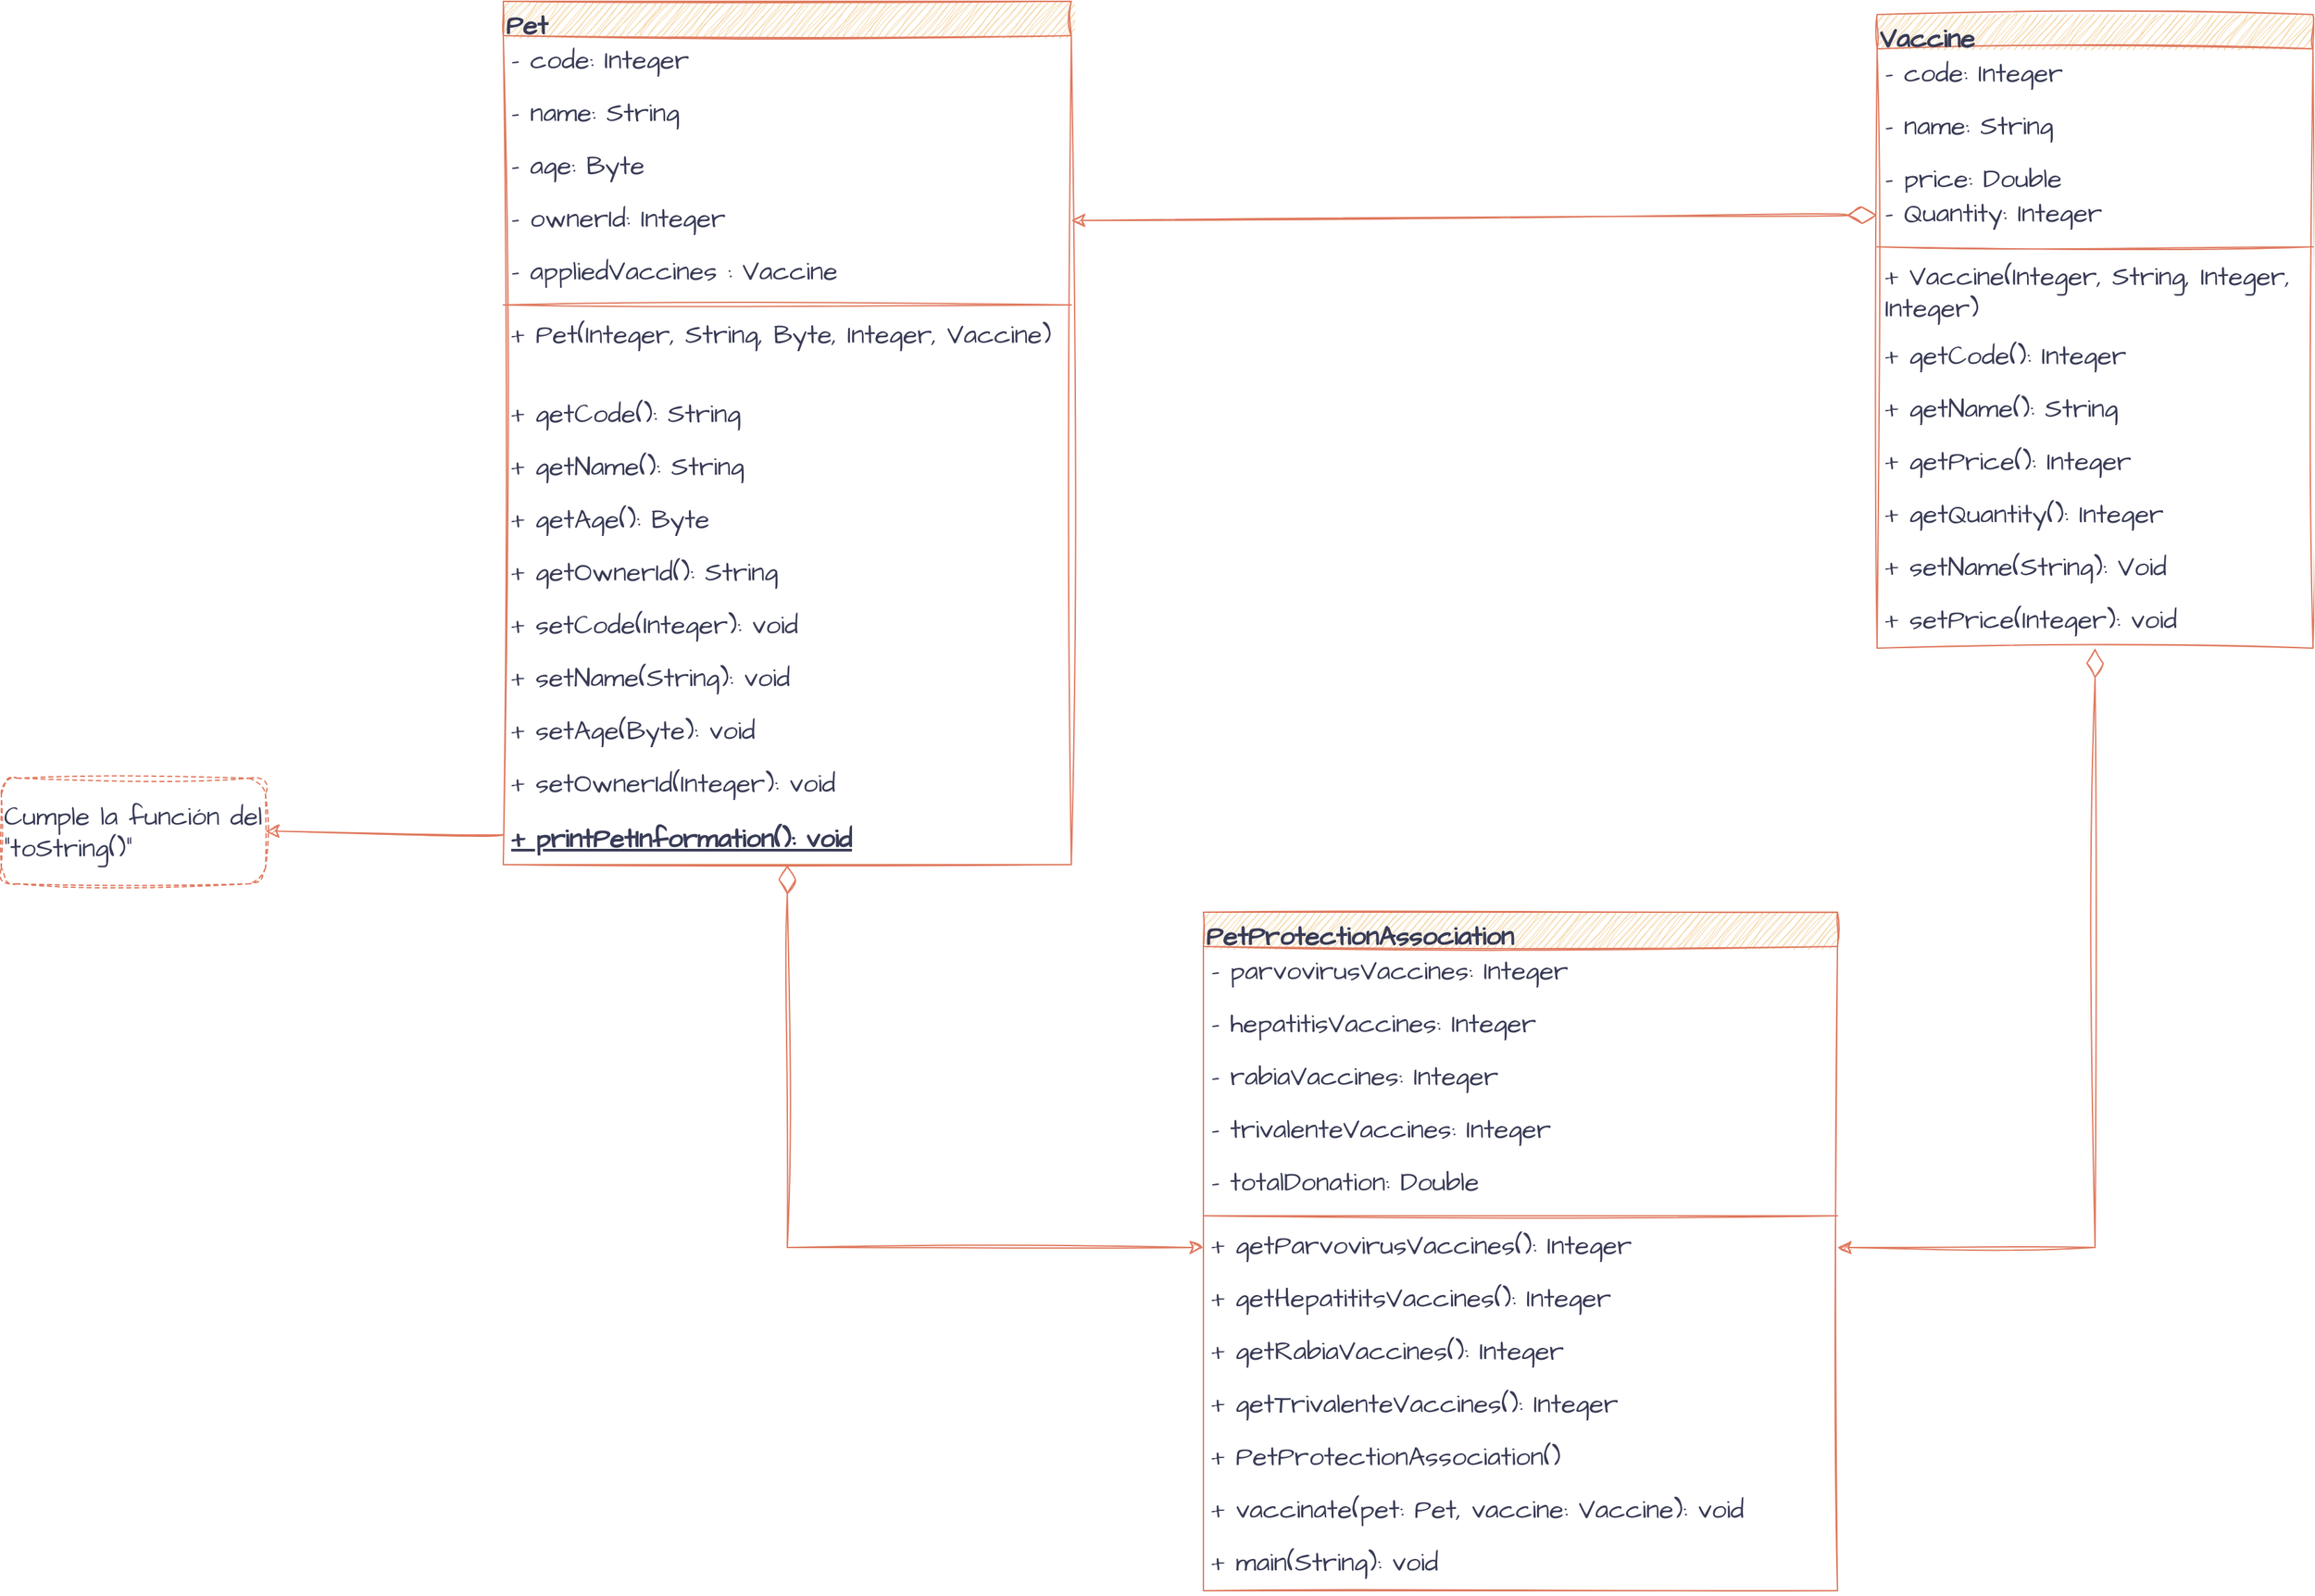 <mxfile version="22.0.2" type="device">
  <diagram id="C5RBs43oDa-KdzZeNtuy" name="Page-1">
    <mxGraphModel dx="3217" dy="1477" grid="1" gridSize="10" guides="1" tooltips="1" connect="1" arrows="1" fold="1" page="1" pageScale="1" pageWidth="827" pageHeight="1169" math="0" shadow="0">
      <root>
        <mxCell id="WIyWlLk6GJQsqaUBKTNV-0" />
        <mxCell id="WIyWlLk6GJQsqaUBKTNV-1" parent="WIyWlLk6GJQsqaUBKTNV-0" />
        <mxCell id="9QMNmNmVJkwiS58PLL3N-5" style="edgeStyle=orthogonalEdgeStyle;rounded=0;orthogonalLoop=1;jettySize=auto;html=1;entryX=0;entryY=0.5;entryDx=0;entryDy=0;fontSize=12;startSize=20;endSize=8;startArrow=diamondThin;startFill=0;strokeWidth=1;endArrow=classic;endFill=1;sourcePerimeterSpacing=0;sketch=1;curveFitting=1;jiggle=2;labelBackgroundColor=none;strokeColor=#E07A5F;fontColor=default;fontFamily=Architects Daughter;fontSource=https%3A%2F%2Ffonts.googleapis.com%2Fcss%3Ffamily%3DArchitects%2BDaughter;" edge="1" parent="WIyWlLk6GJQsqaUBKTNV-1" source="s-cDR5zDLqDyJoDuvzJl-0" target="9QMNmNmVJkwiS58PLL3N-0">
          <mxGeometry relative="1" as="geometry" />
        </mxCell>
        <mxCell id="s-cDR5zDLqDyJoDuvzJl-0" value="Pet" style="swimlane;fontStyle=1;align=left;verticalAlign=top;childLayout=stackLayout;horizontal=1;startSize=26;horizontalStack=0;resizeParent=1;resizeParentMax=0;resizeLast=0;collapsible=1;marginBottom=0;whiteSpace=wrap;html=1;rounded=0;labelBackgroundColor=none;fontFamily=Architects Daughter;fontSize=20;sketch=1;curveFitting=1;jiggle=2;fillColor=#F2CC8F;strokeColor=#E07A5F;fontColor=#393C56;fontSource=https%3A%2F%2Ffonts.googleapis.com%2Fcss%3Ffamily%3DArchitects%2BDaughter;" parent="WIyWlLk6GJQsqaUBKTNV-1" vertex="1">
          <mxGeometry x="120" y="80" width="430" height="654" as="geometry" />
        </mxCell>
        <mxCell id="s-cDR5zDLqDyJoDuvzJl-1" value="- code: Integer" style="text;strokeColor=none;fillColor=none;align=left;verticalAlign=top;spacingLeft=4;spacingRight=4;overflow=hidden;rotatable=0;points=[[0,0.5],[1,0.5]];portConstraint=eastwest;whiteSpace=wrap;html=1;rounded=0;labelBackgroundColor=none;fontFamily=Architects Daughter;fontSize=20;sketch=1;curveFitting=1;jiggle=2;fontColor=#393C56;fontSource=https%3A%2F%2Ffonts.googleapis.com%2Fcss%3Ffamily%3DArchitects%2BDaughter;" parent="s-cDR5zDLqDyJoDuvzJl-0" vertex="1">
          <mxGeometry y="26" width="430" height="40" as="geometry" />
        </mxCell>
        <mxCell id="s-cDR5zDLqDyJoDuvzJl-4" value="- name: String" style="text;strokeColor=none;fillColor=none;align=left;verticalAlign=top;spacingLeft=4;spacingRight=4;overflow=hidden;rotatable=0;points=[[0,0.5],[1,0.5]];portConstraint=eastwest;whiteSpace=wrap;html=1;rounded=0;labelBackgroundColor=none;fontFamily=Architects Daughter;fontSize=20;sketch=1;curveFitting=1;jiggle=2;fontColor=#393C56;fontSource=https%3A%2F%2Ffonts.googleapis.com%2Fcss%3Ffamily%3DArchitects%2BDaughter;" parent="s-cDR5zDLqDyJoDuvzJl-0" vertex="1">
          <mxGeometry y="66" width="430" height="40" as="geometry" />
        </mxCell>
        <mxCell id="s-cDR5zDLqDyJoDuvzJl-5" value="- age: Byte" style="text;strokeColor=none;fillColor=none;align=left;verticalAlign=top;spacingLeft=4;spacingRight=4;overflow=hidden;rotatable=0;points=[[0,0.5],[1,0.5]];portConstraint=eastwest;whiteSpace=wrap;html=1;rounded=0;labelBackgroundColor=none;fontFamily=Architects Daughter;fontSize=20;sketch=1;curveFitting=1;jiggle=2;fontColor=#393C56;fontSource=https%3A%2F%2Ffonts.googleapis.com%2Fcss%3Ffamily%3DArchitects%2BDaughter;" parent="s-cDR5zDLqDyJoDuvzJl-0" vertex="1">
          <mxGeometry y="106" width="430" height="40" as="geometry" />
        </mxCell>
        <mxCell id="s-cDR5zDLqDyJoDuvzJl-6" value="- ownerId: Integer" style="text;strokeColor=none;fillColor=none;align=left;verticalAlign=top;spacingLeft=4;spacingRight=4;overflow=hidden;rotatable=0;points=[[0,0.5],[1,0.5]];portConstraint=eastwest;whiteSpace=wrap;html=1;rounded=0;labelBackgroundColor=none;fontFamily=Architects Daughter;fontSize=20;sketch=1;curveFitting=1;jiggle=2;fontColor=#393C56;fontSource=https%3A%2F%2Ffonts.googleapis.com%2Fcss%3Ffamily%3DArchitects%2BDaughter;" parent="s-cDR5zDLqDyJoDuvzJl-0" vertex="1">
          <mxGeometry y="146" width="430" height="40" as="geometry" />
        </mxCell>
        <mxCell id="s-cDR5zDLqDyJoDuvzJl-7" value="- appliedVaccines : Vaccine" style="text;strokeColor=none;fillColor=none;align=left;verticalAlign=top;spacingLeft=4;spacingRight=4;overflow=hidden;rotatable=0;points=[[0,0.5],[1,0.5]];portConstraint=eastwest;whiteSpace=wrap;html=1;rounded=0;labelBackgroundColor=none;fontFamily=Architects Daughter;fontSize=20;sketch=1;curveFitting=1;jiggle=2;fontColor=#393C56;fontSource=https%3A%2F%2Ffonts.googleapis.com%2Fcss%3Ffamily%3DArchitects%2BDaughter;" parent="s-cDR5zDLqDyJoDuvzJl-0" vertex="1">
          <mxGeometry y="186" width="430" height="40" as="geometry" />
        </mxCell>
        <mxCell id="s-cDR5zDLqDyJoDuvzJl-2" value="" style="line;strokeWidth=1;fillColor=none;align=left;verticalAlign=middle;spacingTop=-1;spacingLeft=3;spacingRight=3;rotatable=0;labelPosition=right;points=[];portConstraint=eastwest;rounded=0;labelBackgroundColor=none;fontSize=20;fontFamily=Architects Daughter;sketch=1;curveFitting=1;jiggle=2;strokeColor=#E07A5F;fontColor=#393C56;fontSource=https%3A%2F%2Ffonts.googleapis.com%2Fcss%3Ffamily%3DArchitects%2BDaughter;" parent="s-cDR5zDLqDyJoDuvzJl-0" vertex="1">
          <mxGeometry y="226" width="430" height="8" as="geometry" />
        </mxCell>
        <mxCell id="RIRtDlf__ccD125BJFYe-2" value="+ Pet(Integer, String, Byte, Integer, Vaccine)" style="text;strokeColor=none;fillColor=none;align=left;verticalAlign=top;spacingLeft=4;spacingRight=4;overflow=hidden;rotatable=0;points=[[0,0.5],[1,0.5]];portConstraint=eastwest;whiteSpace=wrap;html=1;rounded=0;labelBackgroundColor=none;fontFamily=Architects Daughter;fontSize=20;sketch=1;curveFitting=1;jiggle=2;fontColor=#393C56;fontSource=https%3A%2F%2Ffonts.googleapis.com%2Fcss%3Ffamily%3DArchitects%2BDaughter;" parent="s-cDR5zDLqDyJoDuvzJl-0" vertex="1">
          <mxGeometry y="234" width="430" height="60" as="geometry" />
        </mxCell>
        <mxCell id="RIRtDlf__ccD125BJFYe-3" value="+ getCode(): String" style="text;strokeColor=none;fillColor=none;align=left;verticalAlign=top;spacingLeft=4;spacingRight=4;overflow=hidden;rotatable=0;points=[[0,0.5],[1,0.5]];portConstraint=eastwest;whiteSpace=wrap;html=1;rounded=0;labelBackgroundColor=none;fontFamily=Architects Daughter;fontSize=20;sketch=1;curveFitting=1;jiggle=2;fontColor=#393C56;fontSource=https%3A%2F%2Ffonts.googleapis.com%2Fcss%3Ffamily%3DArchitects%2BDaughter;" parent="s-cDR5zDLqDyJoDuvzJl-0" vertex="1">
          <mxGeometry y="294" width="430" height="40" as="geometry" />
        </mxCell>
        <mxCell id="RIRtDlf__ccD125BJFYe-4" value="+ getName(): String" style="text;strokeColor=none;fillColor=none;align=left;verticalAlign=top;spacingLeft=4;spacingRight=4;overflow=hidden;rotatable=0;points=[[0,0.5],[1,0.5]];portConstraint=eastwest;whiteSpace=wrap;html=1;rounded=0;labelBackgroundColor=none;fontFamily=Architects Daughter;fontSize=20;sketch=1;curveFitting=1;jiggle=2;fontColor=#393C56;fontSource=https%3A%2F%2Ffonts.googleapis.com%2Fcss%3Ffamily%3DArchitects%2BDaughter;" parent="s-cDR5zDLqDyJoDuvzJl-0" vertex="1">
          <mxGeometry y="334" width="430" height="40" as="geometry" />
        </mxCell>
        <mxCell id="RIRtDlf__ccD125BJFYe-5" value="+ getAge(): Byte" style="text;strokeColor=none;fillColor=none;align=left;verticalAlign=top;spacingLeft=4;spacingRight=4;overflow=hidden;rotatable=0;points=[[0,0.5],[1,0.5]];portConstraint=eastwest;whiteSpace=wrap;html=1;rounded=0;labelBackgroundColor=none;fontFamily=Architects Daughter;fontSize=20;sketch=1;curveFitting=1;jiggle=2;fontColor=#393C56;fontSource=https%3A%2F%2Ffonts.googleapis.com%2Fcss%3Ffamily%3DArchitects%2BDaughter;" parent="s-cDR5zDLqDyJoDuvzJl-0" vertex="1">
          <mxGeometry y="374" width="430" height="40" as="geometry" />
        </mxCell>
        <mxCell id="RIRtDlf__ccD125BJFYe-6" value="+ getOwnerId(): String" style="text;strokeColor=none;fillColor=none;align=left;verticalAlign=top;spacingLeft=4;spacingRight=4;overflow=hidden;rotatable=0;points=[[0,0.5],[1,0.5]];portConstraint=eastwest;whiteSpace=wrap;html=1;rounded=0;labelBackgroundColor=none;fontFamily=Architects Daughter;fontSize=20;sketch=1;curveFitting=1;jiggle=2;fontColor=#393C56;fontSource=https%3A%2F%2Ffonts.googleapis.com%2Fcss%3Ffamily%3DArchitects%2BDaughter;" parent="s-cDR5zDLqDyJoDuvzJl-0" vertex="1">
          <mxGeometry y="414" width="430" height="40" as="geometry" />
        </mxCell>
        <mxCell id="RIRtDlf__ccD125BJFYe-8" value="+ setCode(Integer): void" style="text;strokeColor=none;fillColor=none;align=left;verticalAlign=top;spacingLeft=4;spacingRight=4;overflow=hidden;rotatable=0;points=[[0,0.5],[1,0.5]];portConstraint=eastwest;whiteSpace=wrap;html=1;rounded=0;labelBackgroundColor=none;fontFamily=Architects Daughter;fontSize=20;glass=0;shadow=0;noLabel=0;portConstraintRotation=0;snapToPoint=0;fixDash=0;metaEdit=0;backgroundOutline=0;sketch=1;curveFitting=1;jiggle=2;fontColor=#393C56;fontSource=https%3A%2F%2Ffonts.googleapis.com%2Fcss%3Ffamily%3DArchitects%2BDaughter;" parent="s-cDR5zDLqDyJoDuvzJl-0" vertex="1">
          <mxGeometry y="454" width="430" height="40" as="geometry" />
        </mxCell>
        <mxCell id="RIRtDlf__ccD125BJFYe-9" value="+ setName(String): void" style="text;strokeColor=none;fillColor=none;align=left;verticalAlign=top;spacingLeft=4;spacingRight=4;overflow=hidden;rotatable=0;points=[[0,0.5],[1,0.5]];portConstraint=eastwest;whiteSpace=wrap;html=1;rounded=0;labelBackgroundColor=none;fontFamily=Architects Daughter;fontSize=20;glass=0;shadow=0;noLabel=0;portConstraintRotation=0;snapToPoint=0;fixDash=0;metaEdit=0;backgroundOutline=0;sketch=1;curveFitting=1;jiggle=2;fontColor=#393C56;fontSource=https%3A%2F%2Ffonts.googleapis.com%2Fcss%3Ffamily%3DArchitects%2BDaughter;" parent="s-cDR5zDLqDyJoDuvzJl-0" vertex="1">
          <mxGeometry y="494" width="430" height="40" as="geometry" />
        </mxCell>
        <mxCell id="RIRtDlf__ccD125BJFYe-10" value="+ setAge(Byte): void" style="text;strokeColor=none;fillColor=none;align=left;verticalAlign=top;spacingLeft=4;spacingRight=4;overflow=hidden;rotatable=0;points=[[0,0.5],[1,0.5]];portConstraint=eastwest;whiteSpace=wrap;html=1;rounded=0;labelBackgroundColor=none;fontFamily=Architects Daughter;fontSize=20;glass=0;shadow=0;noLabel=0;portConstraintRotation=0;snapToPoint=0;fixDash=0;metaEdit=0;backgroundOutline=0;sketch=1;curveFitting=1;jiggle=2;fontColor=#393C56;fontSource=https%3A%2F%2Ffonts.googleapis.com%2Fcss%3Ffamily%3DArchitects%2BDaughter;" parent="s-cDR5zDLqDyJoDuvzJl-0" vertex="1">
          <mxGeometry y="534" width="430" height="40" as="geometry" />
        </mxCell>
        <mxCell id="RIRtDlf__ccD125BJFYe-11" value="+ setOwnerId(Integer): void" style="text;strokeColor=none;fillColor=none;align=left;verticalAlign=top;spacingLeft=4;spacingRight=4;overflow=hidden;rotatable=0;points=[[0,0.5],[1,0.5]];portConstraint=eastwest;whiteSpace=wrap;html=1;rounded=0;labelBackgroundColor=none;fontFamily=Architects Daughter;fontSize=20;glass=0;shadow=0;noLabel=0;portConstraintRotation=0;snapToPoint=0;fixDash=0;metaEdit=0;backgroundOutline=0;sketch=1;curveFitting=1;jiggle=2;fontColor=#393C56;fontSource=https%3A%2F%2Ffonts.googleapis.com%2Fcss%3Ffamily%3DArchitects%2BDaughter;" parent="s-cDR5zDLqDyJoDuvzJl-0" vertex="1">
          <mxGeometry y="574" width="430" height="40" as="geometry" />
        </mxCell>
        <mxCell id="s-cDR5zDLqDyJoDuvzJl-3" value="+ printPetInformation(): void" style="text;strokeColor=none;fillColor=none;align=left;verticalAlign=middle;spacingLeft=4;spacingRight=4;overflow=hidden;rotatable=0;points=[[0,0.5],[1,0.5]];portConstraint=eastwest;whiteSpace=wrap;html=1;rounded=0;labelBackgroundColor=none;fontFamily=Architects Daughter;fontSize=20;glass=0;shadow=0;noLabel=0;portConstraintRotation=0;snapToPoint=0;fixDash=0;metaEdit=0;backgroundOutline=0;fontStyle=5;sketch=1;curveFitting=1;jiggle=2;fontColor=#393C56;fontSource=https%3A%2F%2Ffonts.googleapis.com%2Fcss%3Ffamily%3DArchitects%2BDaughter;" parent="s-cDR5zDLqDyJoDuvzJl-0" vertex="1">
          <mxGeometry y="614" width="430" height="40" as="geometry" />
        </mxCell>
        <mxCell id="9QMNmNmVJkwiS58PLL3N-7" style="edgeStyle=orthogonalEdgeStyle;rounded=0;orthogonalLoop=1;jettySize=auto;html=1;entryX=1;entryY=0.5;entryDx=0;entryDy=0;fontSize=12;startSize=20;endSize=8;endArrow=classic;endFill=1;startArrow=diamondThin;startFill=0;sketch=1;curveFitting=1;jiggle=2;labelBackgroundColor=none;strokeColor=#E07A5F;fontColor=default;fontFamily=Architects Daughter;fontSource=https%3A%2F%2Ffonts.googleapis.com%2Fcss%3Ffamily%3DArchitects%2BDaughter;" edge="1" parent="WIyWlLk6GJQsqaUBKTNV-1" source="s-cDR5zDLqDyJoDuvzJl-9" target="9QMNmNmVJkwiS58PLL3N-0">
          <mxGeometry relative="1" as="geometry" />
        </mxCell>
        <mxCell id="s-cDR5zDLqDyJoDuvzJl-9" value="Vaccine" style="swimlane;fontStyle=1;align=left;verticalAlign=top;childLayout=stackLayout;horizontal=1;startSize=26;horizontalStack=0;resizeParent=1;resizeParentMax=0;resizeLast=0;collapsible=1;marginBottom=0;whiteSpace=wrap;html=1;rounded=0;labelBackgroundColor=none;fontSize=20;fontFamily=Architects Daughter;sketch=1;curveFitting=1;jiggle=2;fillColor=#F2CC8F;strokeColor=#E07A5F;fontColor=#393C56;fontSource=https%3A%2F%2Ffonts.googleapis.com%2Fcss%3Ffamily%3DArchitects%2BDaughter;" parent="WIyWlLk6GJQsqaUBKTNV-1" vertex="1">
          <mxGeometry x="1160" y="90" width="330" height="480" as="geometry" />
        </mxCell>
        <mxCell id="s-cDR5zDLqDyJoDuvzJl-10" value="- code: Integer" style="text;strokeColor=none;fillColor=none;align=left;verticalAlign=top;spacingLeft=4;spacingRight=4;overflow=hidden;rotatable=0;points=[[0,0.5],[1,0.5]];portConstraint=eastwest;whiteSpace=wrap;html=1;rounded=0;labelBackgroundColor=none;fontFamily=Architects Daughter;fontSize=20;sketch=1;curveFitting=1;jiggle=2;fontColor=#393C56;fontSource=https%3A%2F%2Ffonts.googleapis.com%2Fcss%3Ffamily%3DArchitects%2BDaughter;" parent="s-cDR5zDLqDyJoDuvzJl-9" vertex="1">
          <mxGeometry y="26" width="330" height="40" as="geometry" />
        </mxCell>
        <mxCell id="s-cDR5zDLqDyJoDuvzJl-11" value="- name: String" style="text;strokeColor=none;fillColor=none;align=left;verticalAlign=top;spacingLeft=4;spacingRight=4;overflow=hidden;rotatable=0;points=[[0,0.5],[1,0.5]];portConstraint=eastwest;whiteSpace=wrap;html=1;rounded=0;labelBackgroundColor=none;fontFamily=Architects Daughter;fontSize=20;sketch=1;curveFitting=1;jiggle=2;fontColor=#393C56;fontSource=https%3A%2F%2Ffonts.googleapis.com%2Fcss%3Ffamily%3DArchitects%2BDaughter;" parent="s-cDR5zDLqDyJoDuvzJl-9" vertex="1">
          <mxGeometry y="66" width="330" height="40" as="geometry" />
        </mxCell>
        <mxCell id="s-cDR5zDLqDyJoDuvzJl-12" value="- price: Double" style="text;strokeColor=none;fillColor=none;align=left;verticalAlign=top;spacingLeft=4;spacingRight=4;overflow=hidden;rotatable=0;points=[[0,0.5],[1,0.5]];portConstraint=eastwest;whiteSpace=wrap;html=1;rounded=0;labelBackgroundColor=none;fontFamily=Architects Daughter;fontSize=20;sketch=1;curveFitting=1;jiggle=2;fontColor=#393C56;fontSource=https%3A%2F%2Ffonts.googleapis.com%2Fcss%3Ffamily%3DArchitects%2BDaughter;" parent="s-cDR5zDLqDyJoDuvzJl-9" vertex="1">
          <mxGeometry y="106" width="330" height="26" as="geometry" />
        </mxCell>
        <mxCell id="s-cDR5zDLqDyJoDuvzJl-19" value="- Quantity: Integer" style="text;strokeColor=none;fillColor=none;align=left;verticalAlign=top;spacingLeft=4;spacingRight=4;overflow=hidden;rotatable=0;points=[[0,0.5],[1,0.5]];portConstraint=eastwest;whiteSpace=wrap;html=1;rounded=0;labelBackgroundColor=none;fontFamily=Architects Daughter;fontSize=20;sketch=1;curveFitting=1;jiggle=2;fontColor=#393C56;fontSource=https%3A%2F%2Ffonts.googleapis.com%2Fcss%3Ffamily%3DArchitects%2BDaughter;" parent="s-cDR5zDLqDyJoDuvzJl-9" vertex="1">
          <mxGeometry y="132" width="330" height="40" as="geometry" />
        </mxCell>
        <mxCell id="s-cDR5zDLqDyJoDuvzJl-15" value="" style="line;strokeWidth=1;fillColor=none;align=left;verticalAlign=middle;spacingTop=-1;spacingLeft=3;spacingRight=3;rotatable=0;labelPosition=right;points=[];portConstraint=eastwest;rounded=0;labelBackgroundColor=none;fontSize=20;fontFamily=Architects Daughter;sketch=1;curveFitting=1;jiggle=2;strokeColor=#E07A5F;fontColor=#393C56;fontSource=https%3A%2F%2Ffonts.googleapis.com%2Fcss%3Ffamily%3DArchitects%2BDaughter;" parent="s-cDR5zDLqDyJoDuvzJl-9" vertex="1">
          <mxGeometry y="172" width="330" height="8" as="geometry" />
        </mxCell>
        <mxCell id="RIRtDlf__ccD125BJFYe-13" value="+ Vaccine(Integer, String, Integer, Integer)" style="text;strokeColor=none;fillColor=none;align=left;verticalAlign=top;spacingLeft=4;spacingRight=4;overflow=hidden;rotatable=0;points=[[0,0.5],[1,0.5]];portConstraint=eastwest;whiteSpace=wrap;html=1;rounded=0;labelBackgroundColor=none;fontFamily=Architects Daughter;fontSize=20;sketch=1;curveFitting=1;jiggle=2;fontColor=#393C56;fontSource=https%3A%2F%2Ffonts.googleapis.com%2Fcss%3Ffamily%3DArchitects%2BDaughter;" parent="s-cDR5zDLqDyJoDuvzJl-9" vertex="1">
          <mxGeometry y="180" width="330" height="60" as="geometry" />
        </mxCell>
        <mxCell id="RIRtDlf__ccD125BJFYe-14" value="+ getCode(): Integer" style="text;strokeColor=none;fillColor=none;align=left;verticalAlign=top;spacingLeft=4;spacingRight=4;overflow=hidden;rotatable=0;points=[[0,0.5],[1,0.5]];portConstraint=eastwest;whiteSpace=wrap;html=1;rounded=0;labelBackgroundColor=none;fontFamily=Architects Daughter;fontSize=20;sketch=1;curveFitting=1;jiggle=2;fontColor=#393C56;fontSource=https%3A%2F%2Ffonts.googleapis.com%2Fcss%3Ffamily%3DArchitects%2BDaughter;" parent="s-cDR5zDLqDyJoDuvzJl-9" vertex="1">
          <mxGeometry y="240" width="330" height="40" as="geometry" />
        </mxCell>
        <mxCell id="RIRtDlf__ccD125BJFYe-15" value="+ getName(): String" style="text;strokeColor=none;fillColor=none;align=left;verticalAlign=top;spacingLeft=4;spacingRight=4;overflow=hidden;rotatable=0;points=[[0,0.5],[1,0.5]];portConstraint=eastwest;whiteSpace=wrap;html=1;rounded=0;labelBackgroundColor=none;fontFamily=Architects Daughter;fontSize=20;sketch=1;curveFitting=1;jiggle=2;fontColor=#393C56;fontSource=https%3A%2F%2Ffonts.googleapis.com%2Fcss%3Ffamily%3DArchitects%2BDaughter;" parent="s-cDR5zDLqDyJoDuvzJl-9" vertex="1">
          <mxGeometry y="280" width="330" height="40" as="geometry" />
        </mxCell>
        <mxCell id="RIRtDlf__ccD125BJFYe-16" value="+ getPrice(): Integer" style="text;strokeColor=none;fillColor=none;align=left;verticalAlign=top;spacingLeft=4;spacingRight=4;overflow=hidden;rotatable=0;points=[[0,0.5],[1,0.5]];portConstraint=eastwest;whiteSpace=wrap;html=1;rounded=0;labelBackgroundColor=none;fontFamily=Architects Daughter;fontSize=20;sketch=1;curveFitting=1;jiggle=2;fontColor=#393C56;fontSource=https%3A%2F%2Ffonts.googleapis.com%2Fcss%3Ffamily%3DArchitects%2BDaughter;" parent="s-cDR5zDLqDyJoDuvzJl-9" vertex="1">
          <mxGeometry y="320" width="330" height="40" as="geometry" />
        </mxCell>
        <mxCell id="RIRtDlf__ccD125BJFYe-17" value="+ getQuantity(): Integer" style="text;strokeColor=none;fillColor=none;align=left;verticalAlign=top;spacingLeft=4;spacingRight=4;overflow=hidden;rotatable=0;points=[[0,0.5],[1,0.5]];portConstraint=eastwest;whiteSpace=wrap;html=1;rounded=0;labelBackgroundColor=none;fontFamily=Architects Daughter;fontSize=20;sketch=1;curveFitting=1;jiggle=2;fontColor=#393C56;fontSource=https%3A%2F%2Ffonts.googleapis.com%2Fcss%3Ffamily%3DArchitects%2BDaughter;" parent="s-cDR5zDLqDyJoDuvzJl-9" vertex="1">
          <mxGeometry y="360" width="330" height="40" as="geometry" />
        </mxCell>
        <mxCell id="SYzShqRqQN84-Aiarfp--0" value="+ setName(String): Void" style="text;strokeColor=none;fillColor=none;align=left;verticalAlign=top;spacingLeft=4;spacingRight=4;overflow=hidden;rotatable=0;points=[[0,0.5],[1,0.5]];portConstraint=eastwest;whiteSpace=wrap;html=1;rounded=0;labelBackgroundColor=none;fontFamily=Architects Daughter;fontSize=20;sketch=1;curveFitting=1;jiggle=2;fontColor=#393C56;fontSource=https%3A%2F%2Ffonts.googleapis.com%2Fcss%3Ffamily%3DArchitects%2BDaughter;" parent="s-cDR5zDLqDyJoDuvzJl-9" vertex="1">
          <mxGeometry y="400" width="330" height="40" as="geometry" />
        </mxCell>
        <mxCell id="SYzShqRqQN84-Aiarfp--1" value="+ setPrice(Integer): void" style="text;strokeColor=none;fillColor=none;align=left;verticalAlign=top;spacingLeft=4;spacingRight=4;overflow=hidden;rotatable=0;points=[[0,0.5],[1,0.5]];portConstraint=eastwest;whiteSpace=wrap;html=1;rounded=0;labelBackgroundColor=none;fontFamily=Architects Daughter;fontSize=20;sketch=1;curveFitting=1;jiggle=2;fontColor=#393C56;fontSource=https%3A%2F%2Ffonts.googleapis.com%2Fcss%3Ffamily%3DArchitects%2BDaughter;" parent="s-cDR5zDLqDyJoDuvzJl-9" vertex="1">
          <mxGeometry y="440" width="330" height="40" as="geometry" />
        </mxCell>
        <mxCell id="ijpxQK83YY_1SpdZP8aC-0" value="PetProtectionAssociation" style="swimlane;fontStyle=1;align=left;verticalAlign=top;childLayout=stackLayout;horizontal=1;startSize=26;horizontalStack=0;resizeParent=1;resizeParentMax=0;resizeLast=0;collapsible=1;marginBottom=0;whiteSpace=wrap;html=1;hachureGap=4;fontFamily=Architects Daughter;fontSize=20;labelBackgroundColor=none;sketch=1;curveFitting=1;jiggle=2;fillColor=#F2CC8F;strokeColor=#E07A5F;fontColor=#393C56;fontSource=https%3A%2F%2Ffonts.googleapis.com%2Fcss%3Ffamily%3DArchitects%2BDaughter;" parent="WIyWlLk6GJQsqaUBKTNV-1" vertex="1">
          <mxGeometry x="650" y="770" width="480" height="514" as="geometry" />
        </mxCell>
        <mxCell id="ijpxQK83YY_1SpdZP8aC-1" value="- parvovirusVaccines: Integer" style="text;strokeColor=none;fillColor=none;align=left;verticalAlign=top;spacingLeft=4;spacingRight=4;overflow=hidden;rotatable=0;points=[[0,0.5],[1,0.5]];portConstraint=eastwest;whiteSpace=wrap;html=1;fontSize=20;fontFamily=Architects Daughter;labelBackgroundColor=none;sketch=1;curveFitting=1;jiggle=2;fontColor=#393C56;fontSource=https%3A%2F%2Ffonts.googleapis.com%2Fcss%3Ffamily%3DArchitects%2BDaughter;" parent="ijpxQK83YY_1SpdZP8aC-0" vertex="1">
          <mxGeometry y="26" width="480" height="40" as="geometry" />
        </mxCell>
        <mxCell id="ijpxQK83YY_1SpdZP8aC-25" value="- hepatitisVaccines: Integer" style="text;strokeColor=none;fillColor=none;align=left;verticalAlign=top;spacingLeft=4;spacingRight=4;overflow=hidden;rotatable=0;points=[[0,0.5],[1,0.5]];portConstraint=eastwest;whiteSpace=wrap;html=1;fontSize=20;fontFamily=Architects Daughter;labelBackgroundColor=none;sketch=1;curveFitting=1;jiggle=2;fontColor=#393C56;fontSource=https%3A%2F%2Ffonts.googleapis.com%2Fcss%3Ffamily%3DArchitects%2BDaughter;" parent="ijpxQK83YY_1SpdZP8aC-0" vertex="1">
          <mxGeometry y="66" width="480" height="40" as="geometry" />
        </mxCell>
        <mxCell id="ijpxQK83YY_1SpdZP8aC-26" value="- rabiaVaccines: Integer" style="text;strokeColor=none;fillColor=none;align=left;verticalAlign=top;spacingLeft=4;spacingRight=4;overflow=hidden;rotatable=0;points=[[0,0.5],[1,0.5]];portConstraint=eastwest;whiteSpace=wrap;html=1;fontSize=20;fontFamily=Architects Daughter;labelBackgroundColor=none;sketch=1;curveFitting=1;jiggle=2;fontColor=#393C56;fontSource=https%3A%2F%2Ffonts.googleapis.com%2Fcss%3Ffamily%3DArchitects%2BDaughter;" parent="ijpxQK83YY_1SpdZP8aC-0" vertex="1">
          <mxGeometry y="106" width="480" height="40" as="geometry" />
        </mxCell>
        <mxCell id="ijpxQK83YY_1SpdZP8aC-27" value="- trivalenteVaccines: Integer" style="text;strokeColor=none;fillColor=none;align=left;verticalAlign=top;spacingLeft=4;spacingRight=4;overflow=hidden;rotatable=0;points=[[0,0.5],[1,0.5]];portConstraint=eastwest;whiteSpace=wrap;html=1;fontSize=20;fontFamily=Architects Daughter;labelBackgroundColor=none;sketch=1;curveFitting=1;jiggle=2;fontColor=#393C56;fontSource=https%3A%2F%2Ffonts.googleapis.com%2Fcss%3Ffamily%3DArchitects%2BDaughter;" parent="ijpxQK83YY_1SpdZP8aC-0" vertex="1">
          <mxGeometry y="146" width="480" height="40" as="geometry" />
        </mxCell>
        <mxCell id="ijpxQK83YY_1SpdZP8aC-28" value="- totalDonation: Double" style="text;strokeColor=none;fillColor=none;align=left;verticalAlign=top;spacingLeft=4;spacingRight=4;overflow=hidden;rotatable=0;points=[[0,0.5],[1,0.5]];portConstraint=eastwest;whiteSpace=wrap;html=1;fontSize=20;fontFamily=Architects Daughter;labelBackgroundColor=none;sketch=1;curveFitting=1;jiggle=2;fontColor=#393C56;fontSource=https%3A%2F%2Ffonts.googleapis.com%2Fcss%3Ffamily%3DArchitects%2BDaughter;" parent="ijpxQK83YY_1SpdZP8aC-0" vertex="1">
          <mxGeometry y="186" width="480" height="40" as="geometry" />
        </mxCell>
        <mxCell id="ijpxQK83YY_1SpdZP8aC-2" value="" style="line;strokeWidth=1;fillColor=none;align=left;verticalAlign=middle;spacingTop=-1;spacingLeft=3;spacingRight=3;rotatable=0;labelPosition=right;points=[];portConstraint=eastwest;hachureGap=4;fontFamily=Architects Daughter;fontSize=20;labelBackgroundColor=none;sketch=1;curveFitting=1;jiggle=2;strokeColor=#E07A5F;fontColor=#393C56;fontSource=https%3A%2F%2Ffonts.googleapis.com%2Fcss%3Ffamily%3DArchitects%2BDaughter;" parent="ijpxQK83YY_1SpdZP8aC-0" vertex="1">
          <mxGeometry y="226" width="480" height="8" as="geometry" />
        </mxCell>
        <mxCell id="9QMNmNmVJkwiS58PLL3N-0" value="+ getParvovirusVaccines(): Integer" style="text;strokeColor=none;fillColor=none;align=left;verticalAlign=top;spacingLeft=4;spacingRight=4;overflow=hidden;rotatable=0;points=[[0,0.5],[1,0.5]];portConstraint=eastwest;whiteSpace=wrap;html=1;fontSize=20;fontFamily=Architects Daughter;labelBackgroundColor=none;sketch=1;curveFitting=1;jiggle=2;fontColor=#393C56;fontSource=https%3A%2F%2Ffonts.googleapis.com%2Fcss%3Ffamily%3DArchitects%2BDaughter;" vertex="1" parent="ijpxQK83YY_1SpdZP8aC-0">
          <mxGeometry y="234" width="480" height="40" as="geometry" />
        </mxCell>
        <mxCell id="9QMNmNmVJkwiS58PLL3N-1" value="+ getHepatititsVaccines(): Integer" style="text;strokeColor=none;fillColor=none;align=left;verticalAlign=top;spacingLeft=4;spacingRight=4;overflow=hidden;rotatable=0;points=[[0,0.5],[1,0.5]];portConstraint=eastwest;whiteSpace=wrap;html=1;fontSize=20;fontFamily=Architects Daughter;labelBackgroundColor=none;sketch=1;curveFitting=1;jiggle=2;fontColor=#393C56;fontSource=https%3A%2F%2Ffonts.googleapis.com%2Fcss%3Ffamily%3DArchitects%2BDaughter;" vertex="1" parent="ijpxQK83YY_1SpdZP8aC-0">
          <mxGeometry y="274" width="480" height="40" as="geometry" />
        </mxCell>
        <mxCell id="9QMNmNmVJkwiS58PLL3N-2" value="+ getRabiaVaccines(): Integer" style="text;strokeColor=none;fillColor=none;align=left;verticalAlign=top;spacingLeft=4;spacingRight=4;overflow=hidden;rotatable=0;points=[[0,0.5],[1,0.5]];portConstraint=eastwest;whiteSpace=wrap;html=1;fontSize=20;fontFamily=Architects Daughter;labelBackgroundColor=none;sketch=1;curveFitting=1;jiggle=2;fontColor=#393C56;fontSource=https%3A%2F%2Ffonts.googleapis.com%2Fcss%3Ffamily%3DArchitects%2BDaughter;" vertex="1" parent="ijpxQK83YY_1SpdZP8aC-0">
          <mxGeometry y="314" width="480" height="40" as="geometry" />
        </mxCell>
        <mxCell id="9QMNmNmVJkwiS58PLL3N-3" value="+ getTrivalenteVaccines(): Integer" style="text;strokeColor=none;fillColor=none;align=left;verticalAlign=top;spacingLeft=4;spacingRight=4;overflow=hidden;rotatable=0;points=[[0,0.5],[1,0.5]];portConstraint=eastwest;whiteSpace=wrap;html=1;fontSize=20;fontFamily=Architects Daughter;labelBackgroundColor=none;sketch=1;curveFitting=1;jiggle=2;fontColor=#393C56;fontSource=https%3A%2F%2Ffonts.googleapis.com%2Fcss%3Ffamily%3DArchitects%2BDaughter;" vertex="1" parent="ijpxQK83YY_1SpdZP8aC-0">
          <mxGeometry y="354" width="480" height="40" as="geometry" />
        </mxCell>
        <mxCell id="ijpxQK83YY_1SpdZP8aC-29" value="+ PetProtectionAssociation()" style="text;strokeColor=none;fillColor=none;align=left;verticalAlign=top;spacingLeft=4;spacingRight=4;overflow=hidden;rotatable=0;points=[[0,0.5],[1,0.5]];portConstraint=eastwest;whiteSpace=wrap;html=1;fontSize=20;fontFamily=Architects Daughter;labelBackgroundColor=none;sketch=1;curveFitting=1;jiggle=2;fontColor=#393C56;fontSource=https%3A%2F%2Ffonts.googleapis.com%2Fcss%3Ffamily%3DArchitects%2BDaughter;" parent="ijpxQK83YY_1SpdZP8aC-0" vertex="1">
          <mxGeometry y="394" width="480" height="40" as="geometry" />
        </mxCell>
        <mxCell id="ijpxQK83YY_1SpdZP8aC-30" value="+ vaccinate(pet: Pet, vaccine: Vaccine): void" style="text;strokeColor=none;fillColor=none;align=left;verticalAlign=top;spacingLeft=4;spacingRight=4;overflow=hidden;rotatable=0;points=[[0,0.5],[1,0.5]];portConstraint=eastwest;whiteSpace=wrap;html=1;fontSize=20;fontFamily=Architects Daughter;labelBackgroundColor=none;sketch=1;curveFitting=1;jiggle=2;fontColor=#393C56;fontSource=https%3A%2F%2Ffonts.googleapis.com%2Fcss%3Ffamily%3DArchitects%2BDaughter;" parent="ijpxQK83YY_1SpdZP8aC-0" vertex="1">
          <mxGeometry y="434" width="480" height="40" as="geometry" />
        </mxCell>
        <mxCell id="ijpxQK83YY_1SpdZP8aC-3" value="+ main(String): void" style="text;strokeColor=none;fillColor=none;align=left;verticalAlign=top;spacingLeft=4;spacingRight=4;overflow=hidden;rotatable=0;points=[[0,0.5],[1,0.5]];portConstraint=eastwest;whiteSpace=wrap;html=1;fontSize=20;fontFamily=Architects Daughter;labelBackgroundColor=none;sketch=1;curveFitting=1;jiggle=2;fontColor=#393C56;fontSource=https%3A%2F%2Ffonts.googleapis.com%2Fcss%3Ffamily%3DArchitects%2BDaughter;" parent="ijpxQK83YY_1SpdZP8aC-0" vertex="1">
          <mxGeometry y="474" width="480" height="40" as="geometry" />
        </mxCell>
        <mxCell id="ijpxQK83YY_1SpdZP8aC-24" value="Cumple la función del &quot;toString()&quot;" style="rounded=1;whiteSpace=wrap;html=1;hachureGap=4;fontFamily=Architects Daughter;fontSize=20;dashed=1;fillColor=none;align=left;labelBackgroundColor=none;sketch=1;curveFitting=1;jiggle=2;strokeColor=#E07A5F;fontColor=#393C56;fontSource=https%3A%2F%2Ffonts.googleapis.com%2Fcss%3Ffamily%3DArchitects%2BDaughter;" parent="WIyWlLk6GJQsqaUBKTNV-1" vertex="1">
          <mxGeometry x="-260" y="668.5" width="200" height="80" as="geometry" />
        </mxCell>
        <mxCell id="ijpxQK83YY_1SpdZP8aC-23" style="edgeStyle=none;curved=1;rounded=0;hachureGap=4;orthogonalLoop=1;jettySize=auto;html=1;fontFamily=Architects Daughter;fontSize=20;startSize=8;endSize=8;entryX=1;entryY=0.5;entryDx=0;entryDy=0;align=left;labelBackgroundColor=none;fontColor=default;sketch=1;curveFitting=1;jiggle=2;strokeColor=#E07A5F;fontSource=https%3A%2F%2Ffonts.googleapis.com%2Fcss%3Ffamily%3DArchitects%2BDaughter;" parent="WIyWlLk6GJQsqaUBKTNV-1" source="s-cDR5zDLqDyJoDuvzJl-3" target="ijpxQK83YY_1SpdZP8aC-24" edge="1">
          <mxGeometry relative="1" as="geometry">
            <mxPoint x="30" y="789" as="targetPoint" />
          </mxGeometry>
        </mxCell>
        <mxCell id="9QMNmNmVJkwiS58PLL3N-8" style="edgeStyle=none;curved=1;rounded=0;orthogonalLoop=1;jettySize=auto;html=1;exitX=0;exitY=0.5;exitDx=0;exitDy=0;entryX=1;entryY=0.5;entryDx=0;entryDy=0;fontSize=12;startSize=20;endSize=8;startArrow=diamondThin;startFill=0;sketch=1;curveFitting=1;jiggle=2;labelBackgroundColor=none;strokeColor=#E07A5F;fontColor=default;fontFamily=Architects Daughter;fontSource=https%3A%2F%2Ffonts.googleapis.com%2Fcss%3Ffamily%3DArchitects%2BDaughter;" edge="1" parent="WIyWlLk6GJQsqaUBKTNV-1" source="s-cDR5zDLqDyJoDuvzJl-19" target="s-cDR5zDLqDyJoDuvzJl-6">
          <mxGeometry relative="1" as="geometry" />
        </mxCell>
      </root>
    </mxGraphModel>
  </diagram>
</mxfile>
